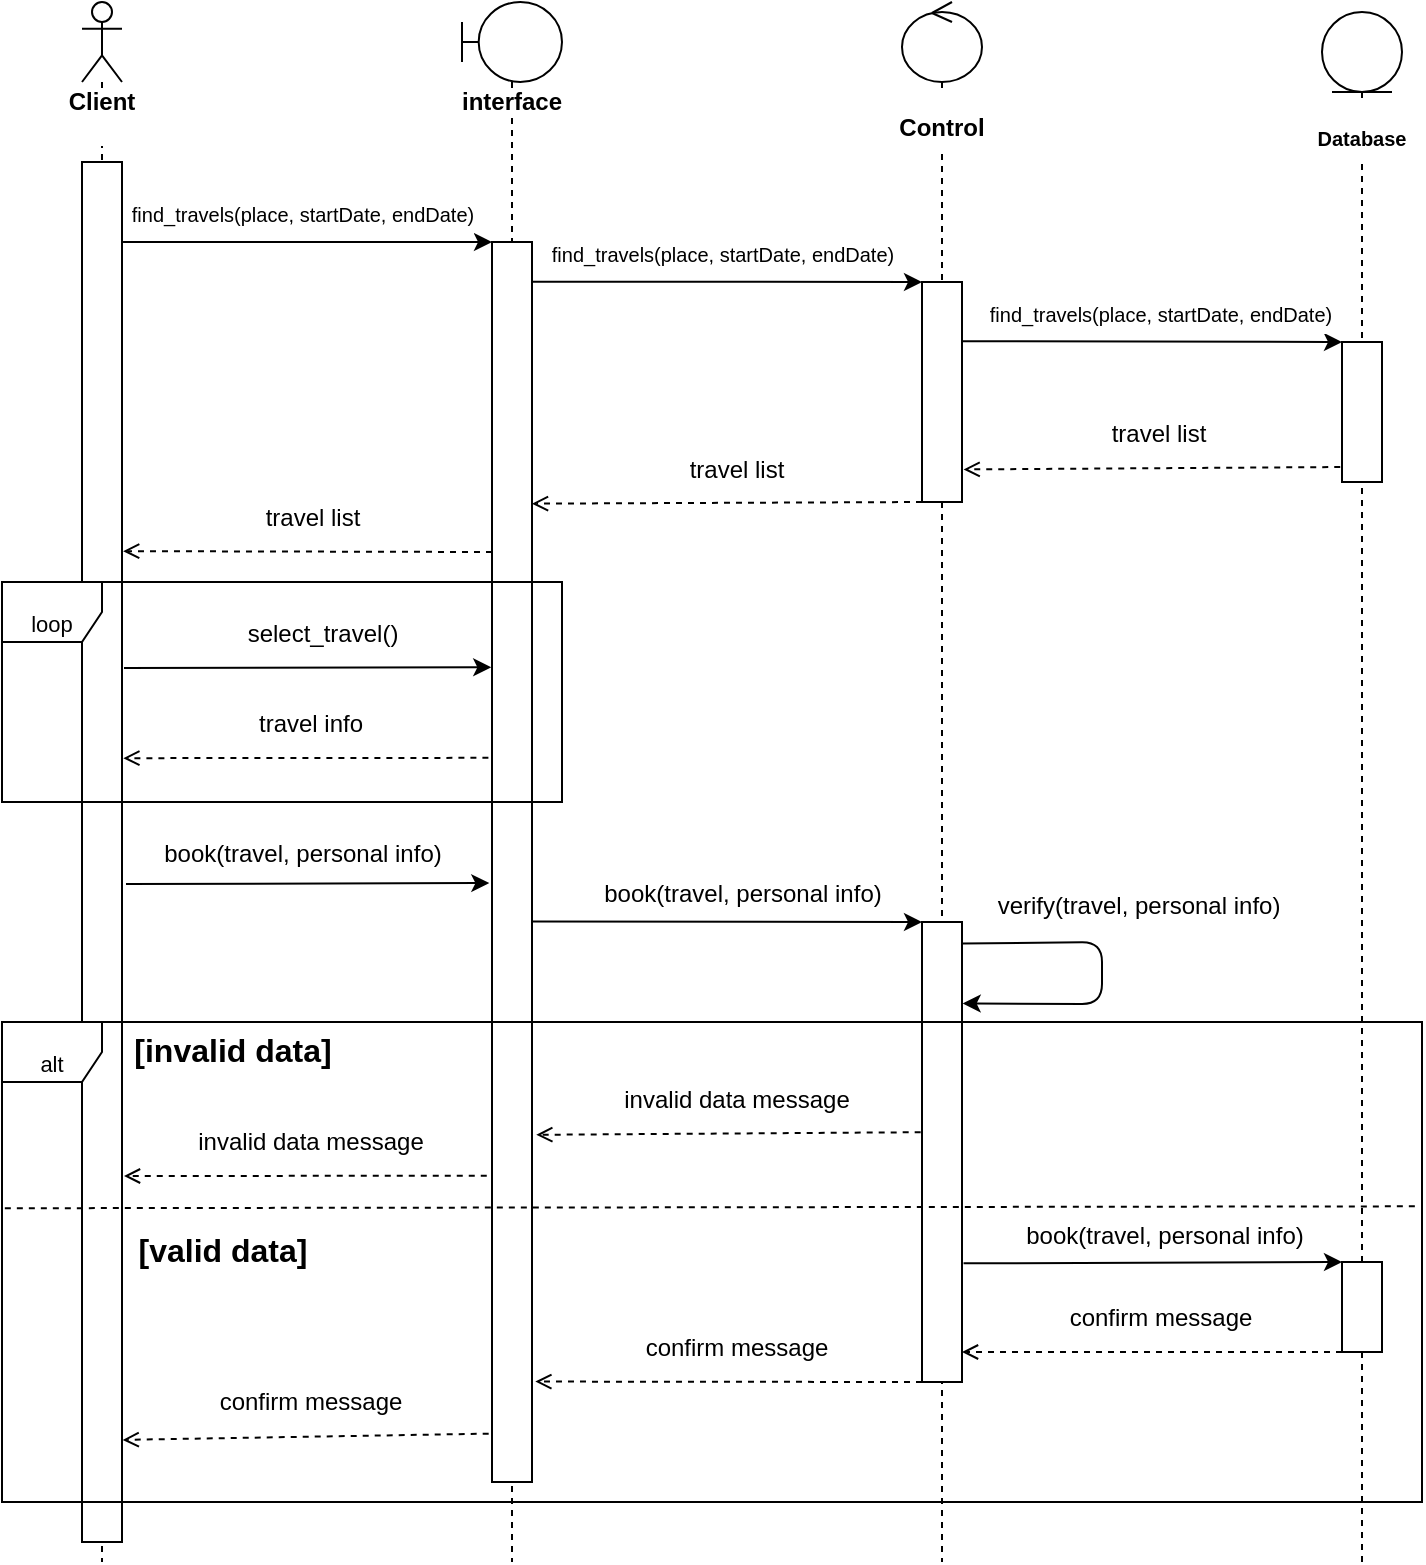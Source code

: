 <mxfile version="12.9.8" type="google"><diagram id="0OaANTXhEK8UIYfOZhCh" name="Page-1"><mxGraphModel dx="2022" dy="1155" grid="1" gridSize="10" guides="1" tooltips="1" connect="1" arrows="1" fold="1" page="1" pageScale="1" pageWidth="827" pageHeight="1169" math="0" shadow="0"><root><mxCell id="0"/><mxCell id="1" parent="0"/><mxCell id="g2x8BlY843K-s-IpVAkC-2" value="&lt;b&gt;Client&lt;br&gt;&lt;br&gt;&lt;/b&gt;" style="shape=umlLifeline;participant=umlActor;perimeter=lifelinePerimeter;whiteSpace=wrap;html=1;container=1;collapsible=0;recursiveResize=0;verticalAlign=top;spacingTop=36;labelBackgroundColor=#ffffff;outlineConnect=0;" parent="1" vertex="1"><mxGeometry x="60" y="60" width="20" height="780" as="geometry"/></mxCell><mxCell id="g2x8BlY843K-s-IpVAkC-6" value="" style="rounded=0;whiteSpace=wrap;html=1;" parent="g2x8BlY843K-s-IpVAkC-2" vertex="1"><mxGeometry y="80" width="20" height="690" as="geometry"/></mxCell><mxCell id="g2x8BlY843K-s-IpVAkC-5" value="&lt;b&gt;interface&lt;/b&gt;" style="shape=umlLifeline;participant=umlBoundary;perimeter=lifelinePerimeter;whiteSpace=wrap;html=1;container=1;collapsible=0;recursiveResize=0;verticalAlign=top;spacingTop=36;labelBackgroundColor=#ffffff;outlineConnect=0;" parent="1" vertex="1"><mxGeometry x="250" y="60" width="50" height="780" as="geometry"/></mxCell><mxCell id="g2x8BlY843K-s-IpVAkC-11" value="" style="rounded=0;whiteSpace=wrap;html=1;fontSize=25;" parent="g2x8BlY843K-s-IpVAkC-5" vertex="1"><mxGeometry x="15" y="120" width="20" height="620" as="geometry"/></mxCell><mxCell id="g2x8BlY843K-s-IpVAkC-8" value="&lt;font size=&quot;1&quot;&gt;&lt;b&gt;Database&lt;/b&gt;&lt;/font&gt;" style="shape=umlLifeline;participant=umlEntity;perimeter=lifelinePerimeter;whiteSpace=wrap;html=1;container=1;collapsible=0;recursiveResize=0;verticalAlign=top;spacingTop=36;labelBackgroundColor=#ffffff;outlineConnect=0;fontSize=25;" parent="1" vertex="1"><mxGeometry x="680" y="65" width="40" height="775" as="geometry"/></mxCell><mxCell id="g2x8BlY843K-s-IpVAkC-77" value="" style="rounded=0;whiteSpace=wrap;html=1;fontSize=25;" parent="g2x8BlY843K-s-IpVAkC-8" vertex="1"><mxGeometry x="10" y="625" width="20" height="45" as="geometry"/></mxCell><mxCell id="g2x8BlY843K-s-IpVAkC-9" value="&lt;font style=&quot;font-size: 12px&quot;&gt;&lt;b&gt;Control&lt;/b&gt;&lt;/font&gt;" style="shape=umlLifeline;participant=umlControl;perimeter=lifelinePerimeter;whiteSpace=wrap;html=1;container=1;collapsible=0;recursiveResize=0;verticalAlign=top;spacingTop=36;labelBackgroundColor=#ffffff;outlineConnect=0;fontSize=25;" parent="1" vertex="1"><mxGeometry x="470" y="60" width="40" height="780" as="geometry"/></mxCell><mxCell id="g2x8BlY843K-s-IpVAkC-14" value="" style="rounded=0;whiteSpace=wrap;html=1;fontSize=25;" parent="g2x8BlY843K-s-IpVAkC-9" vertex="1"><mxGeometry x="10" y="140" width="20" height="110" as="geometry"/></mxCell><mxCell id="g2x8BlY843K-s-IpVAkC-44" value="" style="rounded=0;whiteSpace=wrap;html=1;fontSize=25;" parent="g2x8BlY843K-s-IpVAkC-9" vertex="1"><mxGeometry x="10" y="460" width="20" height="230" as="geometry"/></mxCell><mxCell id="g2x8BlY843K-s-IpVAkC-49" value="" style="endArrow=classic;html=1;fontSize=25;exitX=1.017;exitY=0.047;exitDx=0;exitDy=0;exitPerimeter=0;entryX=1.017;entryY=0.177;entryDx=0;entryDy=0;entryPerimeter=0;" parent="g2x8BlY843K-s-IpVAkC-9" source="g2x8BlY843K-s-IpVAkC-44" target="g2x8BlY843K-s-IpVAkC-44" edge="1"><mxGeometry width="50" height="50" relative="1" as="geometry"><mxPoint x="-240" y="440" as="sourcePoint"/><mxPoint x="70" y="520" as="targetPoint"/><Array as="points"><mxPoint x="100" y="470"/><mxPoint x="100" y="501"/></Array></mxGeometry></mxCell><mxCell id="g2x8BlY843K-s-IpVAkC-50" value="&lt;font style=&quot;font-size: 12px&quot;&gt;verify(travel, personal info)&lt;/font&gt;" style="text;html=1;align=center;verticalAlign=middle;resizable=0;points=[];labelBackgroundColor=#ffffff;fontSize=25;" parent="g2x8BlY843K-s-IpVAkC-49" vertex="1" connectable="0"><mxGeometry x="-0.463" relative="1" as="geometry"><mxPoint x="41.58" y="-24.94" as="offset"/></mxGeometry></mxCell><mxCell id="g2x8BlY843K-s-IpVAkC-12" value="" style="endArrow=classic;html=1;fontSize=25;entryX=0;entryY=0;entryDx=0;entryDy=0;exitX=1.026;exitY=0.058;exitDx=0;exitDy=0;exitPerimeter=0;" parent="1" source="g2x8BlY843K-s-IpVAkC-6" target="g2x8BlY843K-s-IpVAkC-11" edge="1"><mxGeometry width="50" height="50" relative="1" as="geometry"><mxPoint x="82" y="180" as="sourcePoint"/><mxPoint x="440" y="460" as="targetPoint"/></mxGeometry></mxCell><mxCell id="g2x8BlY843K-s-IpVAkC-13" value="&lt;font style=&quot;font-size: 10px&quot;&gt;find_travels(place, startDate, endDate)&lt;/font&gt;" style="text;html=1;align=center;verticalAlign=middle;resizable=0;points=[];labelBackgroundColor=#ffffff;fontSize=25;" parent="g2x8BlY843K-s-IpVAkC-12" vertex="1" connectable="0"><mxGeometry x="0.126" y="1" relative="1" as="geometry"><mxPoint x="-14.52" y="-19" as="offset"/></mxGeometry></mxCell><mxCell id="g2x8BlY843K-s-IpVAkC-15" value="" style="endArrow=classic;html=1;fontSize=25;entryX=0;entryY=0;entryDx=0;entryDy=0;exitX=0.983;exitY=0.032;exitDx=0;exitDy=0;exitPerimeter=0;" parent="1" source="g2x8BlY843K-s-IpVAkC-11" target="g2x8BlY843K-s-IpVAkC-14" edge="1"><mxGeometry width="50" height="50" relative="1" as="geometry"><mxPoint x="290" y="200" as="sourcePoint"/><mxPoint x="440" y="460" as="targetPoint"/></mxGeometry></mxCell><mxCell id="g2x8BlY843K-s-IpVAkC-16" value="&lt;font style=&quot;font-size: 10px&quot;&gt;find_travels(place, startDate, endDate)&lt;/font&gt;" style="text;html=1;align=center;verticalAlign=middle;resizable=0;points=[];labelBackgroundColor=#ffffff;fontSize=25;" parent="g2x8BlY843K-s-IpVAkC-15" vertex="1" connectable="0"><mxGeometry x="0.295" relative="1" as="geometry"><mxPoint x="-31.05" y="-19.94" as="offset"/></mxGeometry></mxCell><mxCell id="g2x8BlY843K-s-IpVAkC-17" value="" style="rounded=0;whiteSpace=wrap;html=1;fontSize=25;" parent="1" vertex="1"><mxGeometry x="690" y="230" width="20" height="70" as="geometry"/></mxCell><mxCell id="g2x8BlY843K-s-IpVAkC-18" value="" style="endArrow=classic;html=1;fontSize=25;entryX=0;entryY=0;entryDx=0;entryDy=0;exitX=1.025;exitY=0.269;exitDx=0;exitDy=0;exitPerimeter=0;" parent="1" source="g2x8BlY843K-s-IpVAkC-14" target="g2x8BlY843K-s-IpVAkC-17" edge="1"><mxGeometry width="50" height="50" relative="1" as="geometry"><mxPoint x="502" y="230" as="sourcePoint"/><mxPoint x="490" y="210.0" as="targetPoint"/></mxGeometry></mxCell><mxCell id="g2x8BlY843K-s-IpVAkC-19" value="&lt;font style=&quot;font-size: 10px&quot;&gt;find_travels(place, startDate, endDate)&lt;/font&gt;" style="text;html=1;align=center;verticalAlign=middle;resizable=0;points=[];labelBackgroundColor=#ffffff;fontSize=25;" parent="g2x8BlY843K-s-IpVAkC-18" vertex="1" connectable="0"><mxGeometry x="0.295" relative="1" as="geometry"><mxPoint x="-24" y="-20.34" as="offset"/></mxGeometry></mxCell><mxCell id="g2x8BlY843K-s-IpVAkC-21" value="" style="endArrow=open;html=1;fontSize=25;dashed=1;exitX=-0.044;exitY=0.893;exitDx=0;exitDy=0;exitPerimeter=0;entryX=1.04;entryY=0.852;entryDx=0;entryDy=0;entryPerimeter=0;endFill=0;" parent="1" source="g2x8BlY843K-s-IpVAkC-17" target="g2x8BlY843K-s-IpVAkC-14" edge="1"><mxGeometry width="50" height="50" relative="1" as="geometry"><mxPoint x="691" y="287" as="sourcePoint"/><mxPoint x="503" y="293" as="targetPoint"/></mxGeometry></mxCell><mxCell id="g2x8BlY843K-s-IpVAkC-22" value="&lt;font style=&quot;font-size: 12px&quot;&gt;travel list&lt;/font&gt;" style="text;html=1;align=center;verticalAlign=middle;resizable=0;points=[];labelBackgroundColor=#ffffff;fontSize=25;" parent="g2x8BlY843K-s-IpVAkC-21" vertex="1" connectable="0"><mxGeometry x="-0.319" relative="1" as="geometry"><mxPoint x="-27" y="-23" as="offset"/></mxGeometry></mxCell><mxCell id="g2x8BlY843K-s-IpVAkC-33" value="&lt;font style=&quot;font-size: 11px&quot;&gt;loop&lt;/font&gt;" style="shape=umlFrame;whiteSpace=wrap;html=1;fontSize=25;width=50;height=30;" parent="1" vertex="1"><mxGeometry x="20" y="350" width="280" height="110" as="geometry"/></mxCell><mxCell id="g2x8BlY843K-s-IpVAkC-34" value="" style="endArrow=open;html=1;fontSize=25;dashed=1;exitX=0;exitY=1;exitDx=0;exitDy=0;entryX=0.999;entryY=0.211;entryDx=0;entryDy=0;entryPerimeter=0;endFill=0;" parent="1" source="g2x8BlY843K-s-IpVAkC-14" target="g2x8BlY843K-s-IpVAkC-11" edge="1"><mxGeometry width="50" height="50" relative="1" as="geometry"><mxPoint x="510" y="371.04" as="sourcePoint"/><mxPoint x="318.0" y="370.0" as="targetPoint"/></mxGeometry></mxCell><mxCell id="g2x8BlY843K-s-IpVAkC-35" value="&lt;font style=&quot;font-size: 12px&quot;&gt;travel list&lt;/font&gt;" style="text;html=1;align=center;verticalAlign=middle;resizable=0;points=[];labelBackgroundColor=#ffffff;fontSize=25;" parent="g2x8BlY843K-s-IpVAkC-34" vertex="1" connectable="0"><mxGeometry x="-0.319" relative="1" as="geometry"><mxPoint x="-27" y="-23" as="offset"/></mxGeometry></mxCell><mxCell id="g2x8BlY843K-s-IpVAkC-36" value="" style="endArrow=open;html=1;fontSize=25;dashed=1;exitX=0;exitY=0.25;exitDx=0;exitDy=0;endFill=0;entryX=1.028;entryY=0.282;entryDx=0;entryDy=0;entryPerimeter=0;" parent="1" source="g2x8BlY843K-s-IpVAkC-11" target="g2x8BlY843K-s-IpVAkC-6" edge="1"><mxGeometry width="50" height="50" relative="1" as="geometry"><mxPoint x="175" y="362.28" as="sourcePoint"/><mxPoint x="81" y="337" as="targetPoint"/></mxGeometry></mxCell><mxCell id="g2x8BlY843K-s-IpVAkC-37" value="&lt;font style=&quot;font-size: 12px&quot;&gt;travel list&lt;/font&gt;" style="text;html=1;align=center;verticalAlign=middle;resizable=0;points=[];labelBackgroundColor=#ffffff;fontSize=25;" parent="g2x8BlY843K-s-IpVAkC-36" vertex="1" connectable="0"><mxGeometry x="-0.319" relative="1" as="geometry"><mxPoint x="-27" y="-23" as="offset"/></mxGeometry></mxCell><mxCell id="g2x8BlY843K-s-IpVAkC-38" value="" style="endArrow=classic;html=1;fontSize=25;entryX=-0.019;entryY=0.343;entryDx=0;entryDy=0;entryPerimeter=0;" parent="1" target="g2x8BlY843K-s-IpVAkC-11" edge="1"><mxGeometry width="50" height="50" relative="1" as="geometry"><mxPoint x="81" y="393" as="sourcePoint"/><mxPoint x="410" y="380" as="targetPoint"/></mxGeometry></mxCell><mxCell id="g2x8BlY843K-s-IpVAkC-39" value="&lt;font style=&quot;font-size: 12px&quot;&gt;select_travel()&lt;/font&gt;" style="text;html=1;align=center;verticalAlign=middle;resizable=0;points=[];labelBackgroundColor=#ffffff;fontSize=25;" parent="g2x8BlY843K-s-IpVAkC-38" vertex="1" connectable="0"><mxGeometry x="0.132" y="-1" relative="1" as="geometry"><mxPoint x="-4.81" y="-23.81" as="offset"/></mxGeometry></mxCell><mxCell id="g2x8BlY843K-s-IpVAkC-40" value="" style="endArrow=open;html=1;fontSize=25;dashed=1;exitX=-0.09;exitY=0.416;exitDx=0;exitDy=0;entryX=1.033;entryY=0.432;entryDx=0;entryDy=0;entryPerimeter=0;endFill=0;exitPerimeter=0;" parent="1" source="g2x8BlY843K-s-IpVAkC-11" target="g2x8BlY843K-s-IpVAkC-6" edge="1"><mxGeometry width="50" height="50" relative="1" as="geometry"><mxPoint x="320.34" y="450" as="sourcePoint"/><mxPoint x="140.0" y="450.64" as="targetPoint"/></mxGeometry></mxCell><mxCell id="g2x8BlY843K-s-IpVAkC-41" value="&lt;font style=&quot;font-size: 12px&quot;&gt;travel info&lt;/font&gt;" style="text;html=1;align=center;verticalAlign=middle;resizable=0;points=[];labelBackgroundColor=#ffffff;fontSize=25;" parent="g2x8BlY843K-s-IpVAkC-40" vertex="1" connectable="0"><mxGeometry x="-0.319" relative="1" as="geometry"><mxPoint x="-27" y="-23" as="offset"/></mxGeometry></mxCell><mxCell id="g2x8BlY843K-s-IpVAkC-42" value="" style="endArrow=classic;html=1;fontSize=25;entryX=-0.067;entryY=0.517;entryDx=0;entryDy=0;entryPerimeter=0;" parent="1" target="g2x8BlY843K-s-IpVAkC-11" edge="1"><mxGeometry width="50" height="50" relative="1" as="geometry"><mxPoint x="82" y="501" as="sourcePoint"/><mxPoint x="240" y="500" as="targetPoint"/></mxGeometry></mxCell><mxCell id="g2x8BlY843K-s-IpVAkC-43" value="&lt;font style=&quot;font-size: 12px&quot;&gt;book(travel, personal info)&lt;/font&gt;" style="text;html=1;align=center;verticalAlign=middle;resizable=0;points=[];labelBackgroundColor=#ffffff;fontSize=25;" parent="g2x8BlY843K-s-IpVAkC-42" vertex="1" connectable="0"><mxGeometry x="0.212" relative="1" as="geometry"><mxPoint x="-21.86" y="-20.51" as="offset"/></mxGeometry></mxCell><mxCell id="g2x8BlY843K-s-IpVAkC-46" value="" style="endArrow=classic;html=1;fontSize=25;exitX=0.981;exitY=0.548;exitDx=0;exitDy=0;exitPerimeter=0;entryX=0;entryY=0;entryDx=0;entryDy=0;" parent="1" source="g2x8BlY843K-s-IpVAkC-11" target="g2x8BlY843K-s-IpVAkC-44" edge="1"><mxGeometry width="50" height="50" relative="1" as="geometry"><mxPoint x="230" y="500" as="sourcePoint"/><mxPoint x="280" y="450" as="targetPoint"/></mxGeometry></mxCell><mxCell id="g2x8BlY843K-s-IpVAkC-47" value="&lt;font style=&quot;font-size: 12px&quot;&gt;book(travel, personal info)&lt;/font&gt;" style="text;html=1;align=center;verticalAlign=middle;resizable=0;points=[];labelBackgroundColor=#ffffff;fontSize=25;" parent="g2x8BlY843K-s-IpVAkC-46" vertex="1" connectable="0"><mxGeometry x="0.257" y="-2" relative="1" as="geometry"><mxPoint x="-17.38" y="-21.91" as="offset"/></mxGeometry></mxCell><mxCell id="g2x8BlY843K-s-IpVAkC-51" value="&lt;font style=&quot;font-size: 11px&quot;&gt;alt&lt;/font&gt;" style="shape=umlFrame;whiteSpace=wrap;html=1;fontSize=25;width=50;height=30;" parent="1" vertex="1"><mxGeometry x="20" y="570" width="710" height="240" as="geometry"/></mxCell><mxCell id="g2x8BlY843K-s-IpVAkC-59" value="" style="endArrow=open;html=1;fontSize=25;dashed=1;exitX=-0.033;exitY=0.457;exitDx=0;exitDy=0;endFill=0;entryX=1.107;entryY=0.72;entryDx=0;entryDy=0;entryPerimeter=0;exitPerimeter=0;" parent="1" source="g2x8BlY843K-s-IpVAkC-44" target="g2x8BlY843K-s-IpVAkC-11" edge="1"><mxGeometry width="50" height="50" relative="1" as="geometry"><mxPoint x="478.48" y="690" as="sourcePoint"/><mxPoint x="285" y="603" as="targetPoint"/></mxGeometry></mxCell><mxCell id="g2x8BlY843K-s-IpVAkC-60" value="&lt;font style=&quot;font-size: 12px&quot;&gt;invalid data message&lt;/font&gt;" style="text;html=1;align=center;verticalAlign=middle;resizable=0;points=[];labelBackgroundColor=#ffffff;fontSize=25;" parent="g2x8BlY843K-s-IpVAkC-59" vertex="1" connectable="0"><mxGeometry x="-0.319" relative="1" as="geometry"><mxPoint x="-27" y="-23" as="offset"/></mxGeometry></mxCell><mxCell id="g2x8BlY843K-s-IpVAkC-61" value="" style="endArrow=open;html=1;fontSize=25;dashed=1;exitX=-0.131;exitY=0.753;exitDx=0;exitDy=0;endFill=0;exitPerimeter=0;" parent="1" source="g2x8BlY843K-s-IpVAkC-11" edge="1"><mxGeometry width="50" height="50" relative="1" as="geometry"><mxPoint x="273.32" y="720.0" as="sourcePoint"/><mxPoint x="81" y="647" as="targetPoint"/></mxGeometry></mxCell><mxCell id="g2x8BlY843K-s-IpVAkC-62" value="&lt;font style=&quot;font-size: 12px&quot;&gt;invalid data message&lt;/font&gt;" style="text;html=1;align=center;verticalAlign=middle;resizable=0;points=[];labelBackgroundColor=#ffffff;fontSize=25;" parent="g2x8BlY843K-s-IpVAkC-61" vertex="1" connectable="0"><mxGeometry x="-0.319" relative="1" as="geometry"><mxPoint x="-27" y="-23" as="offset"/></mxGeometry></mxCell><mxCell id="g2x8BlY843K-s-IpVAkC-78" value="" style="endArrow=classic;html=1;fontSize=25;exitX=1.039;exitY=0.742;exitDx=0;exitDy=0;entryX=0;entryY=0;entryDx=0;entryDy=0;exitPerimeter=0;" parent="1" source="g2x8BlY843K-s-IpVAkC-44" target="g2x8BlY843K-s-IpVAkC-77" edge="1"><mxGeometry width="50" height="50" relative="1" as="geometry"><mxPoint x="260" y="640" as="sourcePoint"/><mxPoint x="310" y="590" as="targetPoint"/></mxGeometry></mxCell><mxCell id="g2x8BlY843K-s-IpVAkC-79" value="&lt;span style=&quot;font-size: 12px&quot;&gt;book(travel, personal info)&lt;/span&gt;" style="text;html=1;align=center;verticalAlign=middle;resizable=0;points=[];labelBackgroundColor=#ffffff;fontSize=25;" parent="g2x8BlY843K-s-IpVAkC-78" vertex="1" connectable="0"><mxGeometry x="0.053" relative="1" as="geometry"><mxPoint y="-20" as="offset"/></mxGeometry></mxCell><mxCell id="g2x8BlY843K-s-IpVAkC-80" value="" style="endArrow=none;dashed=1;html=1;fontSize=25;exitX=0.002;exitY=0.388;exitDx=0;exitDy=0;exitPerimeter=0;entryX=0.999;entryY=0.384;entryDx=0;entryDy=0;entryPerimeter=0;" parent="1" source="g2x8BlY843K-s-IpVAkC-51" target="g2x8BlY843K-s-IpVAkC-51" edge="1"><mxGeometry width="50" height="50" relative="1" as="geometry"><mxPoint x="210" y="660" as="sourcePoint"/><mxPoint x="260" y="610" as="targetPoint"/></mxGeometry></mxCell><mxCell id="g2x8BlY843K-s-IpVAkC-81" value="" style="endArrow=open;html=1;fontSize=25;dashed=1;exitX=0;exitY=1;exitDx=0;exitDy=0;endFill=0;" parent="1" source="g2x8BlY843K-s-IpVAkC-77" edge="1"><mxGeometry width="50" height="50" relative="1" as="geometry"><mxPoint x="606.86" y="760.16" as="sourcePoint"/><mxPoint x="500" y="735" as="targetPoint"/></mxGeometry></mxCell><mxCell id="g2x8BlY843K-s-IpVAkC-82" value="&lt;font style=&quot;font-size: 12px&quot;&gt;confirm message&lt;/font&gt;" style="text;html=1;align=center;verticalAlign=middle;resizable=0;points=[];labelBackgroundColor=#ffffff;fontSize=25;" parent="g2x8BlY843K-s-IpVAkC-81" vertex="1" connectable="0"><mxGeometry x="-0.319" relative="1" as="geometry"><mxPoint x="-27" y="-23" as="offset"/></mxGeometry></mxCell><mxCell id="g2x8BlY843K-s-IpVAkC-83" value="" style="endArrow=open;html=1;fontSize=25;dashed=1;exitX=0;exitY=1;exitDx=0;exitDy=0;endFill=0;entryX=1.083;entryY=0.919;entryDx=0;entryDy=0;entryPerimeter=0;" parent="1" source="g2x8BlY843K-s-IpVAkC-44" target="g2x8BlY843K-s-IpVAkC-11" edge="1"><mxGeometry width="50" height="50" relative="1" as="geometry"><mxPoint x="700" y="745" as="sourcePoint"/><mxPoint x="510.0" y="745" as="targetPoint"/></mxGeometry></mxCell><mxCell id="g2x8BlY843K-s-IpVAkC-84" value="&lt;font style=&quot;font-size: 12px&quot;&gt;confirm message&lt;/font&gt;" style="text;html=1;align=center;verticalAlign=middle;resizable=0;points=[];labelBackgroundColor=#ffffff;fontSize=25;" parent="g2x8BlY843K-s-IpVAkC-83" vertex="1" connectable="0"><mxGeometry x="-0.319" relative="1" as="geometry"><mxPoint x="-27" y="-23" as="offset"/></mxGeometry></mxCell><mxCell id="g2x8BlY843K-s-IpVAkC-86" value="" style="endArrow=open;html=1;fontSize=25;dashed=1;endFill=0;exitX=-0.083;exitY=0.961;exitDx=0;exitDy=0;exitPerimeter=0;entryX=1.017;entryY=0.926;entryDx=0;entryDy=0;entryPerimeter=0;" parent="1" source="g2x8BlY843K-s-IpVAkC-11" target="g2x8BlY843K-s-IpVAkC-6" edge="1"><mxGeometry width="50" height="50" relative="1" as="geometry"><mxPoint x="490.0" y="764.88" as="sourcePoint"/><mxPoint x="82" y="780" as="targetPoint"/></mxGeometry></mxCell><mxCell id="g2x8BlY843K-s-IpVAkC-87" value="&lt;font style=&quot;font-size: 12px&quot;&gt;confirm message&lt;/font&gt;" style="text;html=1;align=center;verticalAlign=middle;resizable=0;points=[];labelBackgroundColor=#ffffff;fontSize=25;" parent="g2x8BlY843K-s-IpVAkC-86" vertex="1" connectable="0"><mxGeometry x="-0.319" relative="1" as="geometry"><mxPoint x="-27" y="-23" as="offset"/></mxGeometry></mxCell><mxCell id="g2x8BlY843K-s-IpVAkC-89" value="&lt;font style=&quot;font-size: 16px&quot;&gt;[invalid data]&lt;/font&gt;" style="text;html=1;align=center;verticalAlign=middle;resizable=0;points=[];autosize=1;fontSize=25;fontStyle=1" parent="1" vertex="1"><mxGeometry x="80" y="560" width="110" height="40" as="geometry"/></mxCell><mxCell id="g2x8BlY843K-s-IpVAkC-90" value="&lt;font style=&quot;font-size: 16px&quot;&gt;[valid data]&lt;/font&gt;" style="text;html=1;align=center;verticalAlign=middle;resizable=0;points=[];autosize=1;fontSize=25;fontStyle=1" parent="1" vertex="1"><mxGeometry x="80" y="660" width="100" height="40" as="geometry"/></mxCell></root></mxGraphModel></diagram></mxfile>